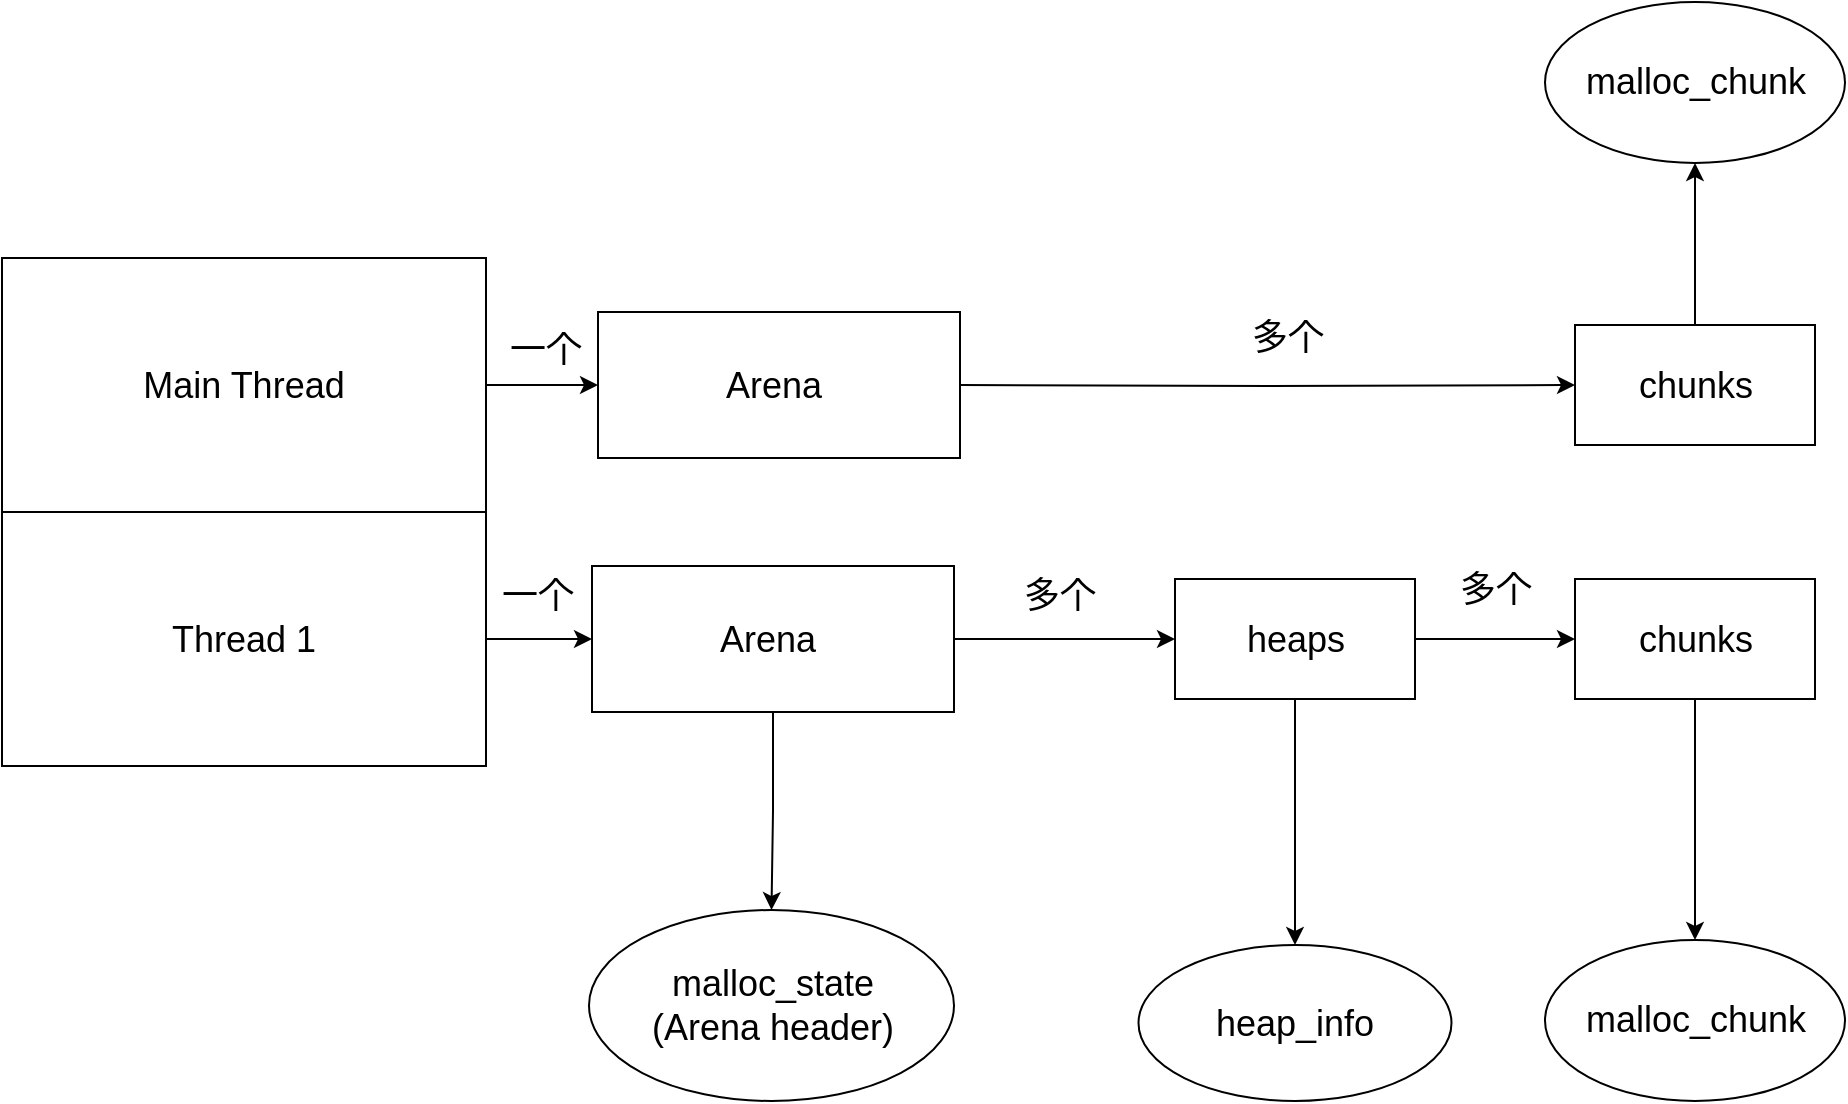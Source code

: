 <mxfile version="20.7.4" type="device"><diagram id="fT9yXhMzaebZCT4xGpiJ" name="第 1 页"><mxGraphModel dx="1642" dy="837" grid="0" gridSize="10" guides="1" tooltips="1" connect="1" arrows="1" fold="1" page="0" pageScale="1" pageWidth="827" pageHeight="1169" math="0" shadow="0"><root><mxCell id="0"/><mxCell id="1" parent="0"/><mxCell id="SCxj9WI6sFMnLI6qQVAW-6" value="" style="edgeStyle=orthogonalEdgeStyle;rounded=0;orthogonalLoop=1;jettySize=auto;html=1;fontSize=18;" parent="1" source="SCxj9WI6sFMnLI6qQVAW-1" target="SCxj9WI6sFMnLI6qQVAW-5" edge="1"><mxGeometry relative="1" as="geometry"/></mxCell><mxCell id="SCxj9WI6sFMnLI6qQVAW-1" value="&lt;font style=&quot;font-size: 18px;&quot;&gt;Main Thread&lt;/font&gt;" style="whiteSpace=wrap;html=1;" parent="1" vertex="1"><mxGeometry x="-143" y="280" width="242" height="127" as="geometry"/></mxCell><mxCell id="SCxj9WI6sFMnLI6qQVAW-4" value="" style="edgeStyle=orthogonalEdgeStyle;rounded=0;orthogonalLoop=1;jettySize=auto;html=1;fontSize=18;" parent="1" source="SCxj9WI6sFMnLI6qQVAW-2" target="SCxj9WI6sFMnLI6qQVAW-3" edge="1"><mxGeometry relative="1" as="geometry"/></mxCell><mxCell id="SCxj9WI6sFMnLI6qQVAW-2" value="&lt;font style=&quot;font-size: 18px;&quot;&gt;Thread 1&lt;/font&gt;" style="whiteSpace=wrap;html=1;" parent="1" vertex="1"><mxGeometry x="-143" y="407" width="242" height="127" as="geometry"/></mxCell><mxCell id="SCxj9WI6sFMnLI6qQVAW-8" value="" style="edgeStyle=orthogonalEdgeStyle;rounded=0;orthogonalLoop=1;jettySize=auto;html=1;fontSize=18;" parent="1" source="SCxj9WI6sFMnLI6qQVAW-3" target="SCxj9WI6sFMnLI6qQVAW-7" edge="1"><mxGeometry relative="1" as="geometry"/></mxCell><mxCell id="SCxj9WI6sFMnLI6qQVAW-10" value="" style="edgeStyle=orthogonalEdgeStyle;rounded=0;orthogonalLoop=1;jettySize=auto;html=1;fontSize=18;" parent="1" source="SCxj9WI6sFMnLI6qQVAW-3" target="SCxj9WI6sFMnLI6qQVAW-9" edge="1"><mxGeometry relative="1" as="geometry"/></mxCell><mxCell id="SCxj9WI6sFMnLI6qQVAW-3" value="Arena&amp;nbsp;" style="rounded=0;whiteSpace=wrap;html=1;fontSize=18;" parent="1" vertex="1"><mxGeometry x="152" y="434" width="181" height="73" as="geometry"/></mxCell><mxCell id="SCxj9WI6sFMnLI6qQVAW-5" value="Arena&amp;nbsp;" style="rounded=0;whiteSpace=wrap;html=1;fontSize=18;" parent="1" vertex="1"><mxGeometry x="155" y="307" width="181" height="73" as="geometry"/></mxCell><mxCell id="SCxj9WI6sFMnLI6qQVAW-12" value="" style="edgeStyle=orthogonalEdgeStyle;rounded=0;orthogonalLoop=1;jettySize=auto;html=1;fontSize=18;" parent="1" source="SCxj9WI6sFMnLI6qQVAW-7" target="SCxj9WI6sFMnLI6qQVAW-11" edge="1"><mxGeometry relative="1" as="geometry"/></mxCell><mxCell id="SCxj9WI6sFMnLI6qQVAW-14" value="" style="edgeStyle=orthogonalEdgeStyle;rounded=0;orthogonalLoop=1;jettySize=auto;html=1;fontSize=18;" parent="1" source="SCxj9WI6sFMnLI6qQVAW-7" target="SCxj9WI6sFMnLI6qQVAW-13" edge="1"><mxGeometry relative="1" as="geometry"/></mxCell><mxCell id="SCxj9WI6sFMnLI6qQVAW-7" value="heaps" style="whiteSpace=wrap;html=1;fontSize=18;rounded=0;" parent="1" vertex="1"><mxGeometry x="443.5" y="440.5" width="120" height="60" as="geometry"/></mxCell><mxCell id="SCxj9WI6sFMnLI6qQVAW-9" value="malloc_state&lt;br&gt;(Arena header)" style="ellipse;whiteSpace=wrap;html=1;fontSize=18;rounded=0;" parent="1" vertex="1"><mxGeometry x="150.5" y="606" width="182.5" height="95.5" as="geometry"/></mxCell><mxCell id="SCxj9WI6sFMnLI6qQVAW-11" value="heap_info" style="ellipse;whiteSpace=wrap;html=1;fontSize=18;rounded=0;" parent="1" vertex="1"><mxGeometry x="425.25" y="623.5" width="156.5" height="78" as="geometry"/></mxCell><mxCell id="SCxj9WI6sFMnLI6qQVAW-16" value="" style="edgeStyle=orthogonalEdgeStyle;rounded=0;orthogonalLoop=1;jettySize=auto;html=1;fontSize=18;" parent="1" source="SCxj9WI6sFMnLI6qQVAW-13" target="SCxj9WI6sFMnLI6qQVAW-15" edge="1"><mxGeometry relative="1" as="geometry"/></mxCell><mxCell id="SCxj9WI6sFMnLI6qQVAW-13" value="chunks" style="whiteSpace=wrap;html=1;fontSize=18;rounded=0;" parent="1" vertex="1"><mxGeometry x="643.5" y="440.5" width="120" height="60" as="geometry"/></mxCell><mxCell id="SCxj9WI6sFMnLI6qQVAW-15" value="malloc_chunk" style="ellipse;whiteSpace=wrap;html=1;fontSize=18;rounded=0;" parent="1" vertex="1"><mxGeometry x="628.5" y="621" width="150" height="80.5" as="geometry"/></mxCell><mxCell id="SCxj9WI6sFMnLI6qQVAW-17" value="一个" style="text;html=1;strokeColor=none;fillColor=none;align=center;verticalAlign=middle;whiteSpace=wrap;rounded=0;fontSize=18;" parent="1" vertex="1"><mxGeometry x="95" y="434" width="60" height="30" as="geometry"/></mxCell><mxCell id="SCxj9WI6sFMnLI6qQVAW-18" value="一个" style="text;html=1;strokeColor=none;fillColor=none;align=center;verticalAlign=middle;whiteSpace=wrap;rounded=0;fontSize=18;" parent="1" vertex="1"><mxGeometry x="99" y="311" width="60" height="30" as="geometry"/></mxCell><mxCell id="SCxj9WI6sFMnLI6qQVAW-19" value="多个" style="text;html=1;strokeColor=none;fillColor=none;align=center;verticalAlign=middle;whiteSpace=wrap;rounded=0;fontSize=18;" parent="1" vertex="1"><mxGeometry x="356" y="434" width="60" height="30" as="geometry"/></mxCell><mxCell id="SCxj9WI6sFMnLI6qQVAW-20" value="多个" style="text;html=1;strokeColor=none;fillColor=none;align=center;verticalAlign=middle;whiteSpace=wrap;rounded=0;fontSize=18;" parent="1" vertex="1"><mxGeometry x="574" y="431" width="60" height="30" as="geometry"/></mxCell><mxCell id="SCxj9WI6sFMnLI6qQVAW-21" value="" style="edgeStyle=orthogonalEdgeStyle;rounded=0;orthogonalLoop=1;jettySize=auto;html=1;fontSize=18;" parent="1" target="SCxj9WI6sFMnLI6qQVAW-23" edge="1"><mxGeometry relative="1" as="geometry"><mxPoint x="336" y="343.5" as="sourcePoint"/></mxGeometry></mxCell><mxCell id="SCxj9WI6sFMnLI6qQVAW-22" value="" style="edgeStyle=orthogonalEdgeStyle;rounded=0;orthogonalLoop=1;jettySize=auto;html=1;fontSize=18;" parent="1" source="SCxj9WI6sFMnLI6qQVAW-23" target="SCxj9WI6sFMnLI6qQVAW-24" edge="1"><mxGeometry relative="1" as="geometry"/></mxCell><mxCell id="SCxj9WI6sFMnLI6qQVAW-23" value="chunks" style="whiteSpace=wrap;html=1;fontSize=18;rounded=0;" parent="1" vertex="1"><mxGeometry x="643.5" y="313.5" width="120" height="60" as="geometry"/></mxCell><mxCell id="SCxj9WI6sFMnLI6qQVAW-24" value="malloc_chunk" style="ellipse;whiteSpace=wrap;html=1;fontSize=18;rounded=0;" parent="1" vertex="1"><mxGeometry x="628.5" y="152" width="150" height="80.5" as="geometry"/></mxCell><mxCell id="SCxj9WI6sFMnLI6qQVAW-25" value="多个" style="text;html=1;strokeColor=none;fillColor=none;align=center;verticalAlign=middle;whiteSpace=wrap;rounded=0;fontSize=18;" parent="1" vertex="1"><mxGeometry x="470" y="305" width="60" height="30" as="geometry"/></mxCell></root></mxGraphModel></diagram></mxfile>